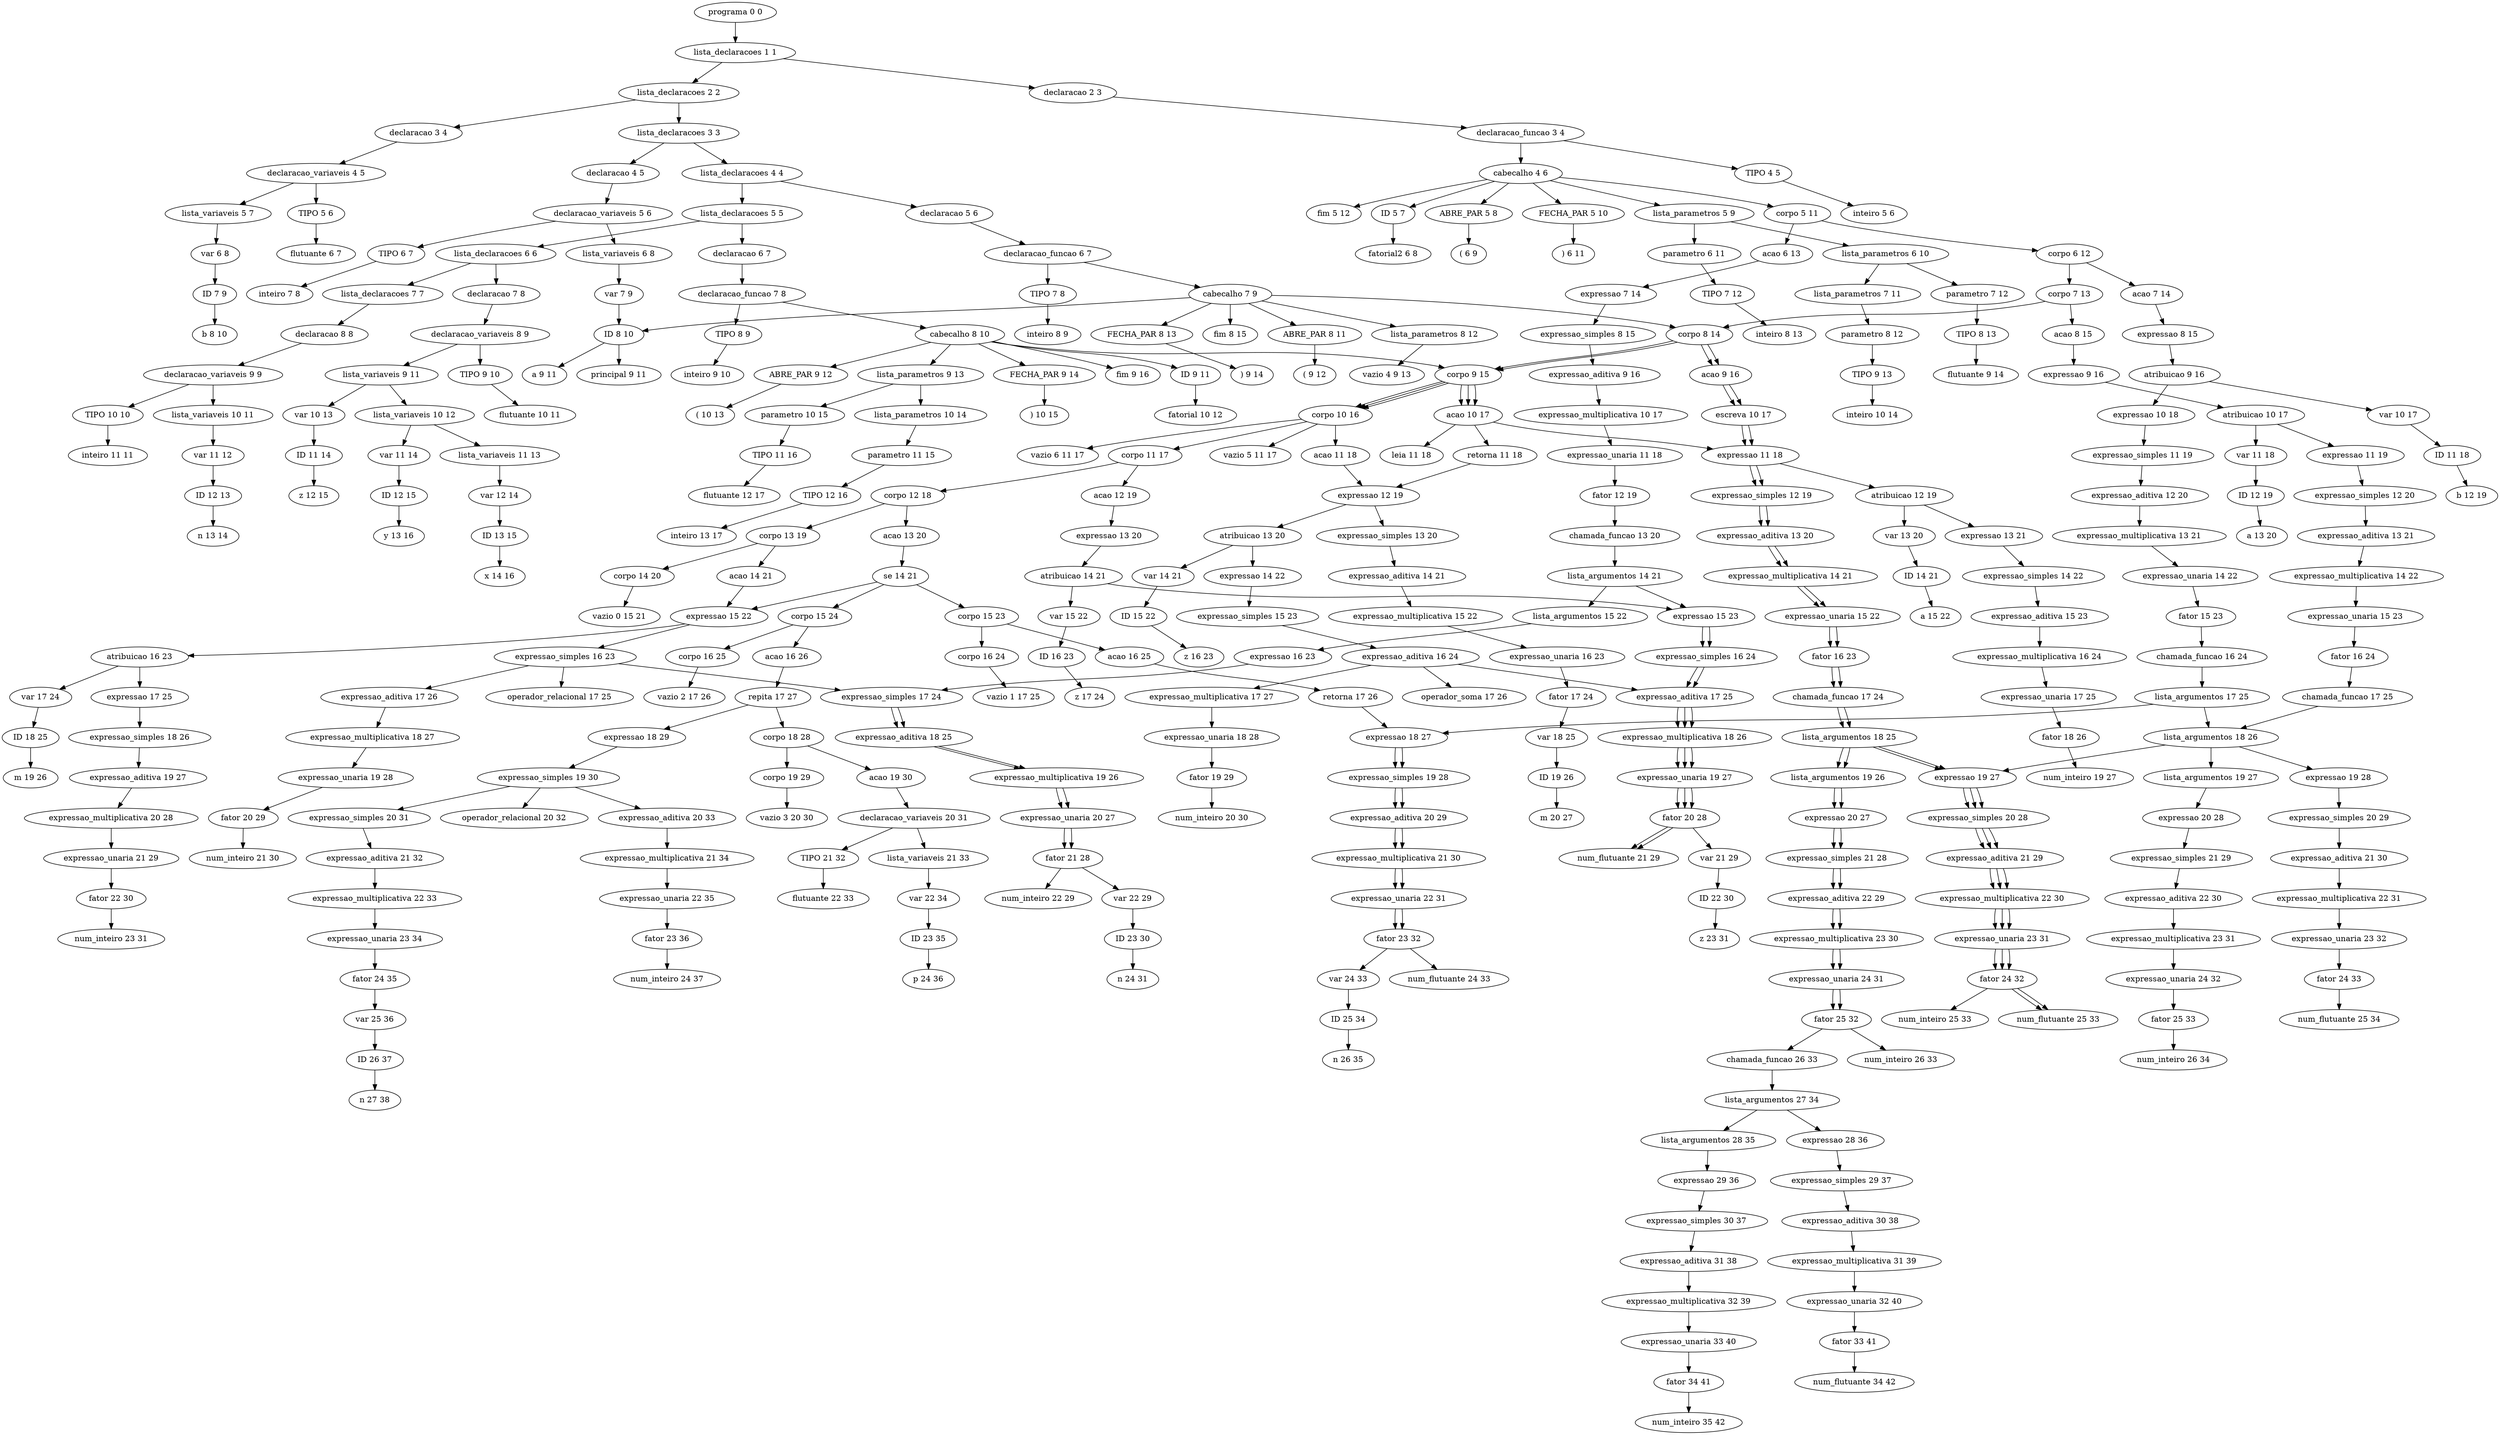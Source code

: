 digraph G {
	"programa 0 0" -> "lista_declaracoes 1 1"
	"lista_declaracoes 1 1" -> "lista_declaracoes 2 2"
	"lista_declaracoes 2 2" -> "lista_declaracoes 3 3"
	"lista_declaracoes 3 3" -> "lista_declaracoes 4 4"
	"lista_declaracoes 4 4" -> "lista_declaracoes 5 5"
	"lista_declaracoes 5 5" -> "lista_declaracoes 6 6"
	"lista_declaracoes 6 6" -> "lista_declaracoes 7 7"
	"lista_declaracoes 7 7" -> "declaracao 8 8"
	"declaracao 8 8" -> "declaracao_variaveis 9 9"
	"declaracao_variaveis 9 9" -> "TIPO 10 10"
	"TIPO 10 10" -> "inteiro 11 11"
	"declaracao_variaveis 9 9" -> "lista_variaveis 10 11"
	"lista_variaveis 10 11" -> "var 11 12"
	"var 11 12" -> "ID 12 13"
	"ID 12 13" -> "n 13 14"
	"lista_declaracoes 6 6" -> "declaracao 7 8"
	"declaracao 7 8" -> "declaracao_variaveis 8 9"
	"declaracao_variaveis 8 9" -> "TIPO 9 10"
	"TIPO 9 10" -> "flutuante 10 11"
	"declaracao_variaveis 8 9" -> "lista_variaveis 9 11"
	"lista_variaveis 9 11" -> "lista_variaveis 10 12"
	"lista_variaveis 10 12" -> "lista_variaveis 11 13"
	"lista_variaveis 11 13" -> "var 12 14"
	"var 12 14" -> "ID 13 15"
	"ID 13 15" -> "x 14 16"
	"lista_variaveis 10 12" -> "var 11 14"
	"var 11 14" -> "ID 12 15"
	"ID 12 15" -> "y 13 16"
	"lista_variaveis 9 11" -> "var 10 13"
	"var 10 13" -> "ID 11 14"
	"ID 11 14" -> "z 12 15"
	"lista_declaracoes 5 5" -> "declaracao 6 7"
	"declaracao 6 7" -> "declaracao_funcao 7 8"
	"declaracao_funcao 7 8" -> "TIPO 8 9"
	"TIPO 8 9" -> "inteiro 9 10"
	"declaracao_funcao 7 8" -> "cabecalho 8 10"
	"cabecalho 8 10" -> "ID 9 11"
	"ID 9 11" -> "fatorial 10 12"
	"cabecalho 8 10" -> "ABRE_PAR 9 12"
	"ABRE_PAR 9 12" -> "( 10 13"
	"cabecalho 8 10" -> "lista_parametros 9 13"
	"lista_parametros 9 13" -> "lista_parametros 10 14"
	"lista_parametros 10 14" -> "parametro 11 15"
	"parametro 11 15" -> "TIPO 12 16"
	"TIPO 12 16" -> "inteiro 13 17"
	"lista_parametros 9 13" -> "parametro 10 15"
	"parametro 10 15" -> "TIPO 11 16"
	"TIPO 11 16" -> "flutuante 12 17"
	"cabecalho 8 10" -> "FECHA_PAR 9 14"
	"FECHA_PAR 9 14" -> ") 10 15"
	"cabecalho 8 10" -> "corpo 9 15"
	"corpo 9 15" -> "corpo 10 16"
	"corpo 10 16" -> "corpo 11 17"
	"corpo 11 17" -> "corpo 12 18"
	"corpo 12 18" -> "corpo 13 19"
	"corpo 13 19" -> "corpo 14 20"
	"corpo 14 20" -> "vazio 0 15 21"
	"corpo 13 19" -> "acao 14 21"
	"acao 14 21" -> "expressao 15 22"
	"expressao 15 22" -> "atribuicao 16 23"
	"atribuicao 16 23" -> "var 17 24"
	"var 17 24" -> "ID 18 25"
	"ID 18 25" -> "m 19 26"
	"atribuicao 16 23" -> "expressao 17 25"
	"expressao 17 25" -> "expressao_simples 18 26"
	"expressao_simples 18 26" -> "expressao_aditiva 19 27"
	"expressao_aditiva 19 27" -> "expressao_multiplicativa 20 28"
	"expressao_multiplicativa 20 28" -> "expressao_unaria 21 29"
	"expressao_unaria 21 29" -> "fator 22 30"
	"fator 22 30" -> "num_inteiro 23 31"
	"corpo 12 18" -> "acao 13 20"
	"acao 13 20" -> "se 14 21"
	"se 14 21" -> "expressao 15 22"
	"expressao 15 22" -> "expressao_simples 16 23"
	"expressao_simples 16 23" -> "expressao_simples 17 24"
	"expressao_simples 17 24" -> "expressao_aditiva 18 25"
	"expressao_aditiva 18 25" -> "expressao_multiplicativa 19 26"
	"expressao_multiplicativa 19 26" -> "expressao_unaria 20 27"
	"expressao_unaria 20 27" -> "fator 21 28"
	"fator 21 28" -> "var 22 29"
	"var 22 29" -> "ID 23 30"
	"ID 23 30" -> "n 24 31"
	"expressao_simples 16 23" -> "operador_relacional 17 25"
	"expressao_simples 16 23" -> "expressao_aditiva 17 26"
	"expressao_aditiva 17 26" -> "expressao_multiplicativa 18 27"
	"expressao_multiplicativa 18 27" -> "expressao_unaria 19 28"
	"expressao_unaria 19 28" -> "fator 20 29"
	"fator 20 29" -> "num_inteiro 21 30"
	"se 14 21" -> "corpo 15 23"
	"corpo 15 23" -> "corpo 16 24"
	"corpo 16 24" -> "vazio 1 17 25"
	"corpo 15 23" -> "acao 16 25"
	"acao 16 25" -> "retorna 17 26"
	"retorna 17 26" -> "expressao 18 27"
	"expressao 18 27" -> "expressao_simples 19 28"
	"expressao_simples 19 28" -> "expressao_aditiva 20 29"
	"expressao_aditiva 20 29" -> "expressao_multiplicativa 21 30"
	"expressao_multiplicativa 21 30" -> "expressao_unaria 22 31"
	"expressao_unaria 22 31" -> "fator 23 32"
	"fator 23 32" -> "var 24 33"
	"var 24 33" -> "ID 25 34"
	"ID 25 34" -> "n 26 35"
	"se 14 21" -> "corpo 15 24"
	"corpo 15 24" -> "corpo 16 25"
	"corpo 16 25" -> "vazio 2 17 26"
	"corpo 15 24" -> "acao 16 26"
	"acao 16 26" -> "repita 17 27"
	"repita 17 27" -> "corpo 18 28"
	"corpo 18 28" -> "corpo 19 29"
	"corpo 19 29" -> "vazio 3 20 30"
	"corpo 18 28" -> "acao 19 30"
	"acao 19 30" -> "declaracao_variaveis 20 31"
	"declaracao_variaveis 20 31" -> "TIPO 21 32"
	"TIPO 21 32" -> "flutuante 22 33"
	"declaracao_variaveis 20 31" -> "lista_variaveis 21 33"
	"lista_variaveis 21 33" -> "var 22 34"
	"var 22 34" -> "ID 23 35"
	"ID 23 35" -> "p 24 36"
	"repita 17 27" -> "expressao 18 29"
	"expressao 18 29" -> "expressao_simples 19 30"
	"expressao_simples 19 30" -> "expressao_simples 20 31"
	"expressao_simples 20 31" -> "expressao_aditiva 21 32"
	"expressao_aditiva 21 32" -> "expressao_multiplicativa 22 33"
	"expressao_multiplicativa 22 33" -> "expressao_unaria 23 34"
	"expressao_unaria 23 34" -> "fator 24 35"
	"fator 24 35" -> "var 25 36"
	"var 25 36" -> "ID 26 37"
	"ID 26 37" -> "n 27 38"
	"expressao_simples 19 30" -> "operador_relacional 20 32"
	"expressao_simples 19 30" -> "expressao_aditiva 20 33"
	"expressao_aditiva 20 33" -> "expressao_multiplicativa 21 34"
	"expressao_multiplicativa 21 34" -> "expressao_unaria 22 35"
	"expressao_unaria 22 35" -> "fator 23 36"
	"fator 23 36" -> "num_inteiro 24 37"
	"corpo 11 17" -> "acao 12 19"
	"acao 12 19" -> "expressao 13 20"
	"expressao 13 20" -> "atribuicao 14 21"
	"atribuicao 14 21" -> "var 15 22"
	"var 15 22" -> "ID 16 23"
	"ID 16 23" -> "z 17 24"
	"atribuicao 14 21" -> "expressao 15 23"
	"expressao 15 23" -> "expressao_simples 16 24"
	"expressao_simples 16 24" -> "expressao_aditiva 17 25"
	"expressao_aditiva 17 25" -> "expressao_multiplicativa 18 26"
	"expressao_multiplicativa 18 26" -> "expressao_unaria 19 27"
	"expressao_unaria 19 27" -> "fator 20 28"
	"fator 20 28" -> "num_flutuante 21 29"
	"corpo 10 16" -> "acao 11 18"
	"acao 11 18" -> "expressao 12 19"
	"expressao 12 19" -> "atribuicao 13 20"
	"atribuicao 13 20" -> "var 14 21"
	"var 14 21" -> "ID 15 22"
	"ID 15 22" -> "z 16 23"
	"atribuicao 13 20" -> "expressao 14 22"
	"expressao 14 22" -> "expressao_simples 15 23"
	"expressao_simples 15 23" -> "expressao_aditiva 16 24"
	"expressao_aditiva 16 24" -> "expressao_aditiva 17 25"
	"expressao_aditiva 17 25" -> "expressao_multiplicativa 18 26"
	"expressao_multiplicativa 18 26" -> "expressao_unaria 19 27"
	"expressao_unaria 19 27" -> "fator 20 28"
	"fator 20 28" -> "var 21 29"
	"var 21 29" -> "ID 22 30"
	"ID 22 30" -> "z 23 31"
	"expressao_aditiva 16 24" -> "operador_soma 17 26"
	"expressao_aditiva 16 24" -> "expressao_multiplicativa 17 27"
	"expressao_multiplicativa 17 27" -> "expressao_unaria 18 28"
	"expressao_unaria 18 28" -> "fator 19 29"
	"fator 19 29" -> "num_inteiro 20 30"
	"corpo 9 15" -> "acao 10 17"
	"acao 10 17" -> "retorna 11 18"
	"retorna 11 18" -> "expressao 12 19"
	"expressao 12 19" -> "expressao_simples 13 20"
	"expressao_simples 13 20" -> "expressao_aditiva 14 21"
	"expressao_aditiva 14 21" -> "expressao_multiplicativa 15 22"
	"expressao_multiplicativa 15 22" -> "expressao_unaria 16 23"
	"expressao_unaria 16 23" -> "fator 17 24"
	"fator 17 24" -> "var 18 25"
	"var 18 25" -> "ID 19 26"
	"ID 19 26" -> "m 20 27"
	"cabecalho 8 10" -> "fim 9 16"
	"lista_declaracoes 4 4" -> "declaracao 5 6"
	"declaracao 5 6" -> "declaracao_funcao 6 7"
	"declaracao_funcao 6 7" -> "TIPO 7 8"
	"TIPO 7 8" -> "inteiro 8 9"
	"declaracao_funcao 6 7" -> "cabecalho 7 9"
	"cabecalho 7 9" -> "ID 8 10"
	"ID 8 10" -> "principal 9 11"
	"cabecalho 7 9" -> "ABRE_PAR 8 11"
	"ABRE_PAR 8 11" -> "( 9 12"
	"cabecalho 7 9" -> "lista_parametros 8 12"
	"lista_parametros 8 12" -> "vazio 4 9 13"
	"cabecalho 7 9" -> "FECHA_PAR 8 13"
	"FECHA_PAR 8 13" -> ") 9 14"
	"cabecalho 7 9" -> "corpo 8 14"
	"corpo 8 14" -> "corpo 9 15"
	"corpo 9 15" -> "corpo 10 16"
	"corpo 10 16" -> "vazio 5 11 17"
	"corpo 9 15" -> "acao 10 17"
	"acao 10 17" -> "leia 11 18"
	"corpo 8 14" -> "acao 9 16"
	"acao 9 16" -> "escreva 10 17"
	"escreva 10 17" -> "expressao 11 18"
	"expressao 11 18" -> "expressao_simples 12 19"
	"expressao_simples 12 19" -> "expressao_aditiva 13 20"
	"expressao_aditiva 13 20" -> "expressao_multiplicativa 14 21"
	"expressao_multiplicativa 14 21" -> "expressao_unaria 15 22"
	"expressao_unaria 15 22" -> "fator 16 23"
	"fator 16 23" -> "chamada_funcao 17 24"
	"chamada_funcao 17 24" -> "lista_argumentos 18 25"
	"lista_argumentos 18 25" -> "lista_argumentos 19 26"
	"lista_argumentos 19 26" -> "expressao 20 27"
	"expressao 20 27" -> "expressao_simples 21 28"
	"expressao_simples 21 28" -> "expressao_aditiva 22 29"
	"expressao_aditiva 22 29" -> "expressao_multiplicativa 23 30"
	"expressao_multiplicativa 23 30" -> "expressao_unaria 24 31"
	"expressao_unaria 24 31" -> "fator 25 32"
	"fator 25 32" -> "num_inteiro 26 33"
	"lista_argumentos 18 25" -> "expressao 19 27"
	"expressao 19 27" -> "expressao_simples 20 28"
	"expressao_simples 20 28" -> "expressao_aditiva 21 29"
	"expressao_aditiva 21 29" -> "expressao_multiplicativa 22 30"
	"expressao_multiplicativa 22 30" -> "expressao_unaria 23 31"
	"expressao_unaria 23 31" -> "fator 24 32"
	"fator 24 32" -> "num_flutuante 25 33"
	"cabecalho 7 9" -> "fim 8 15"
	"lista_declaracoes 3 3" -> "declaracao 4 5"
	"declaracao 4 5" -> "declaracao_variaveis 5 6"
	"declaracao_variaveis 5 6" -> "TIPO 6 7"
	"TIPO 6 7" -> "inteiro 7 8"
	"declaracao_variaveis 5 6" -> "lista_variaveis 6 8"
	"lista_variaveis 6 8" -> "var 7 9"
	"var 7 9" -> "ID 8 10"
	"ID 8 10" -> "a 9 11"
	"lista_declaracoes 2 2" -> "declaracao 3 4"
	"declaracao 3 4" -> "declaracao_variaveis 4 5"
	"declaracao_variaveis 4 5" -> "TIPO 5 6"
	"TIPO 5 6" -> "flutuante 6 7"
	"declaracao_variaveis 4 5" -> "lista_variaveis 5 7"
	"lista_variaveis 5 7" -> "var 6 8"
	"var 6 8" -> "ID 7 9"
	"ID 7 9" -> "b 8 10"
	"lista_declaracoes 1 1" -> "declaracao 2 3"
	"declaracao 2 3" -> "declaracao_funcao 3 4"
	"declaracao_funcao 3 4" -> "TIPO 4 5"
	"TIPO 4 5" -> "inteiro 5 6"
	"declaracao_funcao 3 4" -> "cabecalho 4 6"
	"cabecalho 4 6" -> "ID 5 7"
	"ID 5 7" -> "fatorial2 6 8"
	"cabecalho 4 6" -> "ABRE_PAR 5 8"
	"ABRE_PAR 5 8" -> "( 6 9"
	"cabecalho 4 6" -> "lista_parametros 5 9"
	"lista_parametros 5 9" -> "lista_parametros 6 10"
	"lista_parametros 6 10" -> "lista_parametros 7 11"
	"lista_parametros 7 11" -> "parametro 8 12"
	"parametro 8 12" -> "TIPO 9 13"
	"TIPO 9 13" -> "inteiro 10 14"
	"lista_parametros 6 10" -> "parametro 7 12"
	"parametro 7 12" -> "TIPO 8 13"
	"TIPO 8 13" -> "flutuante 9 14"
	"lista_parametros 5 9" -> "parametro 6 11"
	"parametro 6 11" -> "TIPO 7 12"
	"TIPO 7 12" -> "inteiro 8 13"
	"cabecalho 4 6" -> "FECHA_PAR 5 10"
	"FECHA_PAR 5 10" -> ") 6 11"
	"cabecalho 4 6" -> "corpo 5 11"
	"corpo 5 11" -> "corpo 6 12"
	"corpo 6 12" -> "corpo 7 13"
	"corpo 7 13" -> "corpo 8 14"
	"corpo 8 14" -> "corpo 9 15"
	"corpo 9 15" -> "corpo 10 16"
	"corpo 10 16" -> "vazio 6 11 17"
	"corpo 9 15" -> "acao 10 17"
	"acao 10 17" -> "expressao 11 18"
	"expressao 11 18" -> "atribuicao 12 19"
	"atribuicao 12 19" -> "var 13 20"
	"var 13 20" -> "ID 14 21"
	"ID 14 21" -> "a 15 22"
	"atribuicao 12 19" -> "expressao 13 21"
	"expressao 13 21" -> "expressao_simples 14 22"
	"expressao_simples 14 22" -> "expressao_aditiva 15 23"
	"expressao_aditiva 15 23" -> "expressao_multiplicativa 16 24"
	"expressao_multiplicativa 16 24" -> "expressao_unaria 17 25"
	"expressao_unaria 17 25" -> "fator 18 26"
	"fator 18 26" -> "num_inteiro 19 27"
	"corpo 8 14" -> "acao 9 16"
	"acao 9 16" -> "escreva 10 17"
	"escreva 10 17" -> "expressao 11 18"
	"expressao 11 18" -> "expressao_simples 12 19"
	"expressao_simples 12 19" -> "expressao_aditiva 13 20"
	"expressao_aditiva 13 20" -> "expressao_multiplicativa 14 21"
	"expressao_multiplicativa 14 21" -> "expressao_unaria 15 22"
	"expressao_unaria 15 22" -> "fator 16 23"
	"fator 16 23" -> "chamada_funcao 17 24"
	"chamada_funcao 17 24" -> "lista_argumentos 18 25"
	"lista_argumentos 18 25" -> "lista_argumentos 19 26"
	"lista_argumentos 19 26" -> "expressao 20 27"
	"expressao 20 27" -> "expressao_simples 21 28"
	"expressao_simples 21 28" -> "expressao_aditiva 22 29"
	"expressao_aditiva 22 29" -> "expressao_multiplicativa 23 30"
	"expressao_multiplicativa 23 30" -> "expressao_unaria 24 31"
	"expressao_unaria 24 31" -> "fator 25 32"
	"fator 25 32" -> "chamada_funcao 26 33"
	"chamada_funcao 26 33" -> "lista_argumentos 27 34"
	"lista_argumentos 27 34" -> "lista_argumentos 28 35"
	"lista_argumentos 28 35" -> "expressao 29 36"
	"expressao 29 36" -> "expressao_simples 30 37"
	"expressao_simples 30 37" -> "expressao_aditiva 31 38"
	"expressao_aditiva 31 38" -> "expressao_multiplicativa 32 39"
	"expressao_multiplicativa 32 39" -> "expressao_unaria 33 40"
	"expressao_unaria 33 40" -> "fator 34 41"
	"fator 34 41" -> "num_inteiro 35 42"
	"lista_argumentos 27 34" -> "expressao 28 36"
	"expressao 28 36" -> "expressao_simples 29 37"
	"expressao_simples 29 37" -> "expressao_aditiva 30 38"
	"expressao_aditiva 30 38" -> "expressao_multiplicativa 31 39"
	"expressao_multiplicativa 31 39" -> "expressao_unaria 32 40"
	"expressao_unaria 32 40" -> "fator 33 41"
	"fator 33 41" -> "num_flutuante 34 42"
	"lista_argumentos 18 25" -> "expressao 19 27"
	"expressao 19 27" -> "expressao_simples 20 28"
	"expressao_simples 20 28" -> "expressao_aditiva 21 29"
	"expressao_aditiva 21 29" -> "expressao_multiplicativa 22 30"
	"expressao_multiplicativa 22 30" -> "expressao_unaria 23 31"
	"expressao_unaria 23 31" -> "fator 24 32"
	"fator 24 32" -> "num_flutuante 25 33"
	"corpo 7 13" -> "acao 8 15"
	"acao 8 15" -> "expressao 9 16"
	"expressao 9 16" -> "atribuicao 10 17"
	"atribuicao 10 17" -> "var 11 18"
	"var 11 18" -> "ID 12 19"
	"ID 12 19" -> "a 13 20"
	"atribuicao 10 17" -> "expressao 11 19"
	"expressao 11 19" -> "expressao_simples 12 20"
	"expressao_simples 12 20" -> "expressao_aditiva 13 21"
	"expressao_aditiva 13 21" -> "expressao_multiplicativa 14 22"
	"expressao_multiplicativa 14 22" -> "expressao_unaria 15 23"
	"expressao_unaria 15 23" -> "fator 16 24"
	"fator 16 24" -> "chamada_funcao 17 25"
	"chamada_funcao 17 25" -> "lista_argumentos 18 26"
	"lista_argumentos 18 26" -> "lista_argumentos 19 27"
	"lista_argumentos 19 27" -> "expressao 20 28"
	"expressao 20 28" -> "expressao_simples 21 29"
	"expressao_simples 21 29" -> "expressao_aditiva 22 30"
	"expressao_aditiva 22 30" -> "expressao_multiplicativa 23 31"
	"expressao_multiplicativa 23 31" -> "expressao_unaria 24 32"
	"expressao_unaria 24 32" -> "fator 25 33"
	"fator 25 33" -> "num_inteiro 26 34"
	"lista_argumentos 18 26" -> "expressao 19 28"
	"expressao 19 28" -> "expressao_simples 20 29"
	"expressao_simples 20 29" -> "expressao_aditiva 21 30"
	"expressao_aditiva 21 30" -> "expressao_multiplicativa 22 31"
	"expressao_multiplicativa 22 31" -> "expressao_unaria 23 32"
	"expressao_unaria 23 32" -> "fator 24 33"
	"fator 24 33" -> "num_flutuante 25 34"
	"corpo 6 12" -> "acao 7 14"
	"acao 7 14" -> "expressao 8 15"
	"expressao 8 15" -> "atribuicao 9 16"
	"atribuicao 9 16" -> "var 10 17"
	"var 10 17" -> "ID 11 18"
	"ID 11 18" -> "b 12 19"
	"atribuicao 9 16" -> "expressao 10 18"
	"expressao 10 18" -> "expressao_simples 11 19"
	"expressao_simples 11 19" -> "expressao_aditiva 12 20"
	"expressao_aditiva 12 20" -> "expressao_multiplicativa 13 21"
	"expressao_multiplicativa 13 21" -> "expressao_unaria 14 22"
	"expressao_unaria 14 22" -> "fator 15 23"
	"fator 15 23" -> "chamada_funcao 16 24"
	"chamada_funcao 16 24" -> "lista_argumentos 17 25"
	"lista_argumentos 17 25" -> "lista_argumentos 18 26"
	"lista_argumentos 18 26" -> "expressao 19 27"
	"expressao 19 27" -> "expressao_simples 20 28"
	"expressao_simples 20 28" -> "expressao_aditiva 21 29"
	"expressao_aditiva 21 29" -> "expressao_multiplicativa 22 30"
	"expressao_multiplicativa 22 30" -> "expressao_unaria 23 31"
	"expressao_unaria 23 31" -> "fator 24 32"
	"fator 24 32" -> "num_inteiro 25 33"
	"lista_argumentos 17 25" -> "expressao 18 27"
	"expressao 18 27" -> "expressao_simples 19 28"
	"expressao_simples 19 28" -> "expressao_aditiva 20 29"
	"expressao_aditiva 20 29" -> "expressao_multiplicativa 21 30"
	"expressao_multiplicativa 21 30" -> "expressao_unaria 22 31"
	"expressao_unaria 22 31" -> "fator 23 32"
	"fator 23 32" -> "num_flutuante 24 33"
	"corpo 5 11" -> "acao 6 13"
	"acao 6 13" -> "expressao 7 14"
	"expressao 7 14" -> "expressao_simples 8 15"
	"expressao_simples 8 15" -> "expressao_aditiva 9 16"
	"expressao_aditiva 9 16" -> "expressao_multiplicativa 10 17"
	"expressao_multiplicativa 10 17" -> "expressao_unaria 11 18"
	"expressao_unaria 11 18" -> "fator 12 19"
	"fator 12 19" -> "chamada_funcao 13 20"
	"chamada_funcao 13 20" -> "lista_argumentos 14 21"
	"lista_argumentos 14 21" -> "lista_argumentos 15 22"
	"lista_argumentos 15 22" -> "expressao 16 23"
	"expressao 16 23" -> "expressao_simples 17 24"
	"expressao_simples 17 24" -> "expressao_aditiva 18 25"
	"expressao_aditiva 18 25" -> "expressao_multiplicativa 19 26"
	"expressao_multiplicativa 19 26" -> "expressao_unaria 20 27"
	"expressao_unaria 20 27" -> "fator 21 28"
	"fator 21 28" -> "num_inteiro 22 29"
	"lista_argumentos 14 21" -> "expressao 15 23"
	"expressao 15 23" -> "expressao_simples 16 24"
	"expressao_simples 16 24" -> "expressao_aditiva 17 25"
	"expressao_aditiva 17 25" -> "expressao_multiplicativa 18 26"
	"expressao_multiplicativa 18 26" -> "expressao_unaria 19 27"
	"expressao_unaria 19 27" -> "fator 20 28"
	"fator 20 28" -> "num_flutuante 21 29"
	"cabecalho 4 6" -> "fim 5 12"
}
